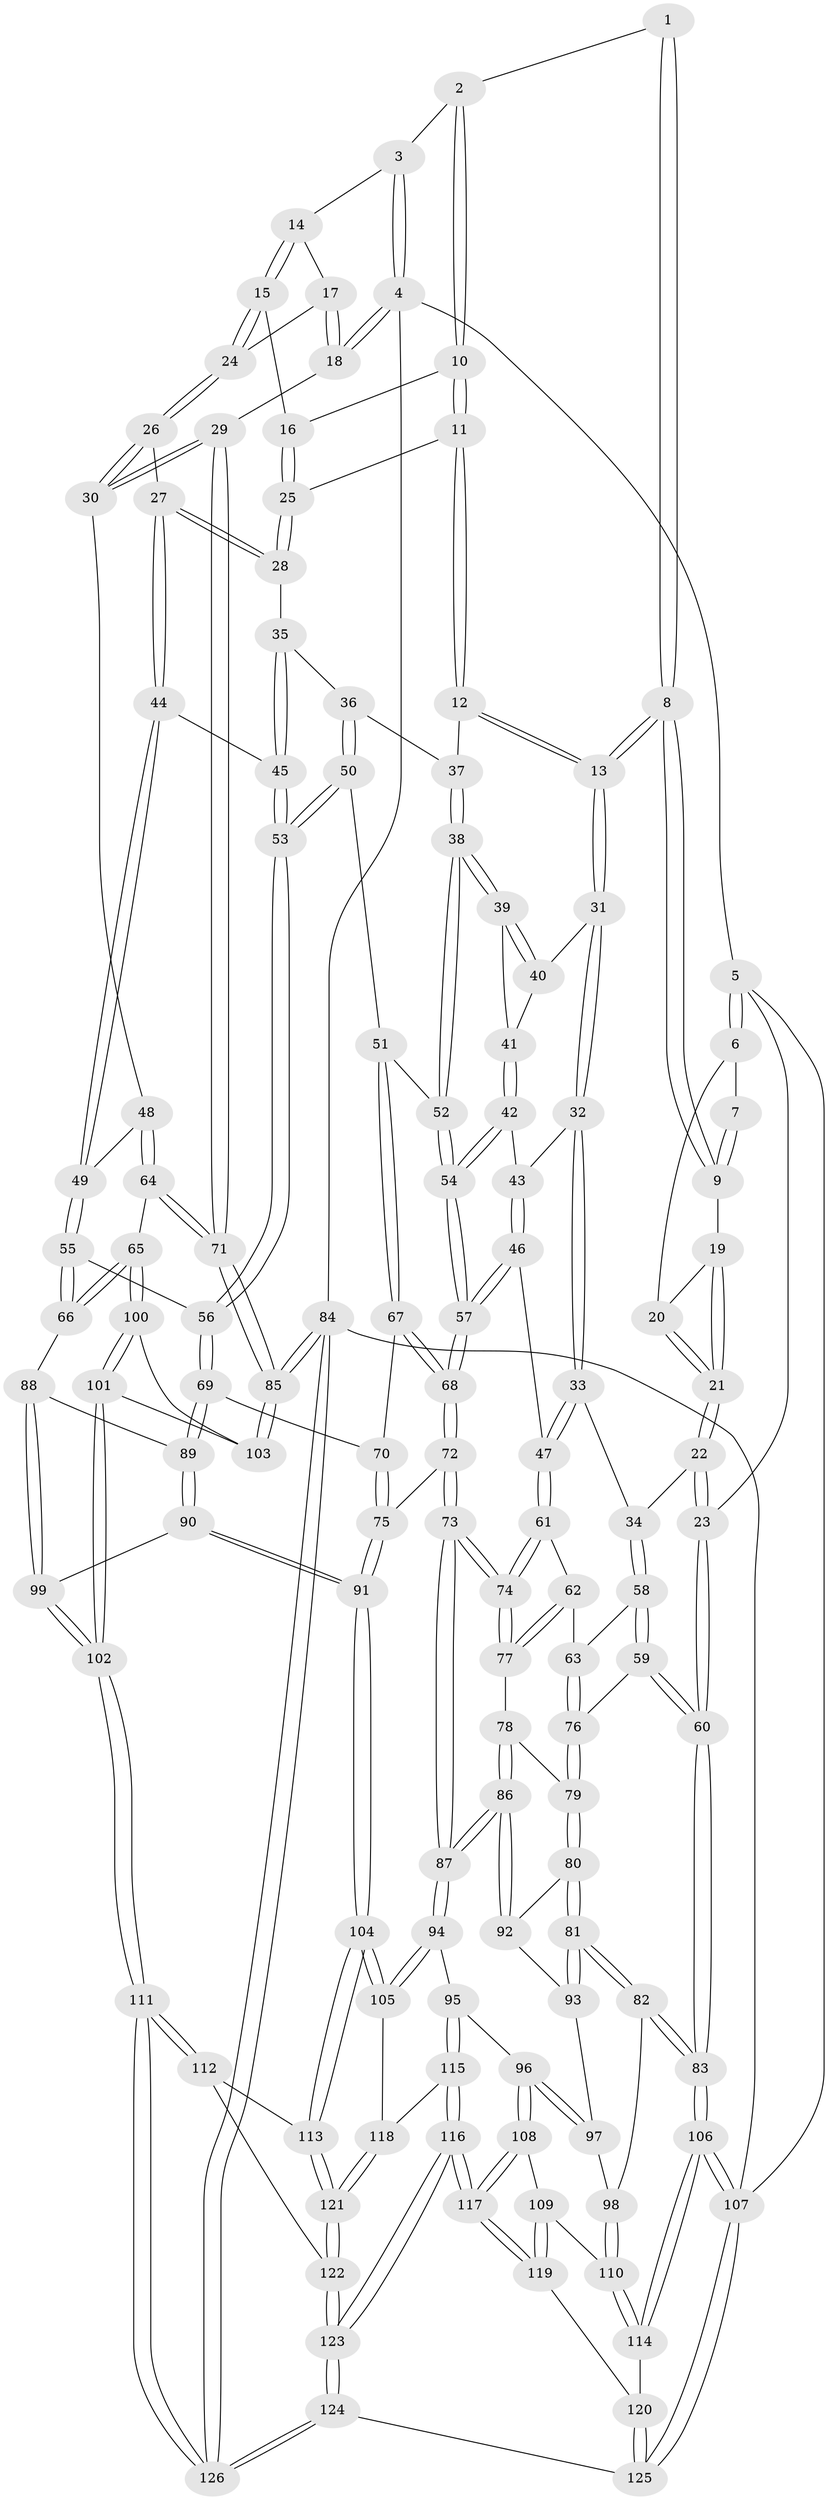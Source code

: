 // coarse degree distribution, {3: 0.1643835616438356, 4: 0.410958904109589, 7: 0.0136986301369863, 6: 0.0684931506849315, 5: 0.3424657534246575}
// Generated by graph-tools (version 1.1) at 2025/42/03/06/25 10:42:34]
// undirected, 126 vertices, 312 edges
graph export_dot {
graph [start="1"]
  node [color=gray90,style=filled];
  1 [pos="+0.5840852468046094+0"];
  2 [pos="+0.6487441768689394+0"];
  3 [pos="+0.8369413465600464+0"];
  4 [pos="+1+0"];
  5 [pos="+0+0"];
  6 [pos="+0+0"];
  7 [pos="+0.24632670976007615+0"];
  8 [pos="+0.3950908202966214+0.17064798999811762"];
  9 [pos="+0.35051577882675505+0.15216121379883804"];
  10 [pos="+0.6504514862872876+0"];
  11 [pos="+0.6262223791859637+0.1554219355890773"];
  12 [pos="+0.5295313677506838+0.20944357339044398"];
  13 [pos="+0.4070034006725086+0.1863417046946278"];
  14 [pos="+0.858271762557785+0.028369057698993384"];
  15 [pos="+0.8270641961350067+0.1439971485191977"];
  16 [pos="+0.7887975077202288+0.15140086849325685"];
  17 [pos="+0.953794880605213+0.12516056253791505"];
  18 [pos="+1+0.02012789608824808"];
  19 [pos="+0.3017116363237288+0.1571625086484424"];
  20 [pos="+0.044631655304086006+0"];
  21 [pos="+0.130294481224337+0.23994259339476473"];
  22 [pos="+0.12215054478305963+0.2565356052353765"];
  23 [pos="+0+0.2573776777989454"];
  24 [pos="+0.8825182856340389+0.18143268177953226"];
  25 [pos="+0.7125791809868872+0.20314780465120674"];
  26 [pos="+0.889533809517986+0.20983157826242466"];
  27 [pos="+0.8225475033618636+0.3082133444882761"];
  28 [pos="+0.7276687448171235+0.2542271928477471"];
  29 [pos="+1+0.32892625767485684"];
  30 [pos="+1+0.33697589118812393"];
  31 [pos="+0.3919375864921195+0.24965306714039878"];
  32 [pos="+0.374746373972378+0.28336783933532794"];
  33 [pos="+0.21428048219003276+0.3874952013965017"];
  34 [pos="+0.15697238588427528+0.3586149381325861"];
  35 [pos="+0.6941568761492395+0.30568722481355043"];
  36 [pos="+0.6292094036306642+0.3359381738610798"];
  37 [pos="+0.5416517756003626+0.24598446733030688"];
  38 [pos="+0.5182758355911052+0.3772380515811655"];
  39 [pos="+0.4912795065951643+0.36186638101947527"];
  40 [pos="+0.4150803173403719+0.2808469823555957"];
  41 [pos="+0.45026434123333003+0.36291627249110175"];
  42 [pos="+0.4088117978998305+0.4162115816790487"];
  43 [pos="+0.375679595276752+0.2887093391617349"];
  44 [pos="+0.8450838917249026+0.3644695364340233"];
  45 [pos="+0.7237939345791466+0.3898219315916791"];
  46 [pos="+0.32036901161718623+0.4687309570399119"];
  47 [pos="+0.24258386081358793+0.42759667962981773"];
  48 [pos="+0.9472740613602595+0.3947538497491522"];
  49 [pos="+0.8713451144293306+0.3918646607594511"];
  50 [pos="+0.6070493092415714+0.42245968415233426"];
  51 [pos="+0.5372053939238713+0.4382460689512029"];
  52 [pos="+0.5357268376532779+0.4375382979588216"];
  53 [pos="+0.6797850439465083+0.45947088374006245"];
  54 [pos="+0.41191914460117707+0.4579297279011245"];
  55 [pos="+0.7897377680655705+0.5260794553135957"];
  56 [pos="+0.7051632048599867+0.5019920334731068"];
  57 [pos="+0.36643046950764097+0.49811850405220176"];
  58 [pos="+0.10805292709144614+0.4118912145900272"];
  59 [pos="+0+0.480313133223969"];
  60 [pos="+0+0.5021438187426942"];
  61 [pos="+0.20546784007765737+0.5287797551209579"];
  62 [pos="+0.14869158115414596+0.549877455452582"];
  63 [pos="+0.1221664676879736+0.5422998545444591"];
  64 [pos="+0.9360369923101651+0.58645307560386"];
  65 [pos="+0.8467062768832622+0.6252293863343671"];
  66 [pos="+0.8399824067012347+0.622775057158947"];
  67 [pos="+0.543487879056605+0.5095604099295039"];
  68 [pos="+0.3722597512258316+0.593306108964284"];
  69 [pos="+0.6477173221305423+0.5689468434785713"];
  70 [pos="+0.5513597918471608+0.5331811429219042"];
  71 [pos="+1+0.6115846257092072"];
  72 [pos="+0.3721286382363144+0.5957580508726152"];
  73 [pos="+0.29214912534241083+0.6648700051091675"];
  74 [pos="+0.26637679367826944+0.6309307906536893"];
  75 [pos="+0.5005077915091425+0.6573048540019377"];
  76 [pos="+0.09133817758044883+0.5641306033053832"];
  77 [pos="+0.15635926481894502+0.5710908184247938"];
  78 [pos="+0.15718986875482915+0.6026291952467723"];
  79 [pos="+0.07942909147060574+0.618740221257541"];
  80 [pos="+0.07637065665002472+0.6261785993707658"];
  81 [pos="+0.018081740237048602+0.6715895396905497"];
  82 [pos="+0+0.7094553557303812"];
  83 [pos="+0+0.7407354192673484"];
  84 [pos="+1+1"];
  85 [pos="+1+0.7883355810503846"];
  86 [pos="+0.1913987969973733+0.6661117671111192"];
  87 [pos="+0.27846696657943504+0.6906613461297227"];
  88 [pos="+0.8078915300836486+0.6433951449745354"];
  89 [pos="+0.6425551216020106+0.6135519959422908"];
  90 [pos="+0.5875719389311168+0.7171494793819383"];
  91 [pos="+0.5615833763191767+0.7334290102765603"];
  92 [pos="+0.17960860768272216+0.6666748602753609"];
  93 [pos="+0.12027068000127052+0.7039304979676299"];
  94 [pos="+0.27854896860185824+0.7381609024631569"];
  95 [pos="+0.2674972101188655+0.7643998945050076"];
  96 [pos="+0.22189299109534777+0.786374646364385"];
  97 [pos="+0.12238695174628386+0.723104783348259"];
  98 [pos="+0.0945174129325804+0.7638145605590351"];
  99 [pos="+0.7393738872247273+0.7147551181008922"];
  100 [pos="+0.8884788267747736+0.7123038167017847"];
  101 [pos="+0.8036769972288335+0.9165147778899931"];
  102 [pos="+0.8003852589466373+0.9200406719353655"];
  103 [pos="+1+0.7877054744941719"];
  104 [pos="+0.5521975556989123+0.7774684465551789"];
  105 [pos="+0.4919438794063349+0.7954982800827465"];
  106 [pos="+0+0.8162289986584677"];
  107 [pos="+0+1"];
  108 [pos="+0.1897372431662465+0.8078507821392068"];
  109 [pos="+0.1647918673389475+0.8190356950273945"];
  110 [pos="+0.1464095781986807+0.8132267944132023"];
  111 [pos="+0.761197013768439+1"];
  112 [pos="+0.628986598333406+0.8845833615955829"];
  113 [pos="+0.5768598466791747+0.825382740486508"];
  114 [pos="+0+0.8693887978044847"];
  115 [pos="+0.3176959282240091+0.8845266169529039"];
  116 [pos="+0.32111617425689654+1"];
  117 [pos="+0.22753332511449656+0.9574806056816703"];
  118 [pos="+0.45800769969879296+0.8300668998072792"];
  119 [pos="+0.13944858583471087+0.8923607121784263"];
  120 [pos="+0.08028453999120772+0.9384888796120511"];
  121 [pos="+0.3966252047475216+1"];
  122 [pos="+0.38891165711719633+1"];
  123 [pos="+0.33642454854319787+1"];
  124 [pos="+0.33143789931294554+1"];
  125 [pos="+0.2165703574724067+1"];
  126 [pos="+0.8013252118886341+1"];
  1 -- 2;
  1 -- 8;
  1 -- 8;
  2 -- 3;
  2 -- 10;
  2 -- 10;
  3 -- 4;
  3 -- 4;
  3 -- 14;
  4 -- 5;
  4 -- 18;
  4 -- 18;
  4 -- 84;
  5 -- 6;
  5 -- 6;
  5 -- 23;
  5 -- 107;
  6 -- 7;
  6 -- 20;
  7 -- 9;
  7 -- 9;
  8 -- 9;
  8 -- 9;
  8 -- 13;
  8 -- 13;
  9 -- 19;
  10 -- 11;
  10 -- 11;
  10 -- 16;
  11 -- 12;
  11 -- 12;
  11 -- 25;
  12 -- 13;
  12 -- 13;
  12 -- 37;
  13 -- 31;
  13 -- 31;
  14 -- 15;
  14 -- 15;
  14 -- 17;
  15 -- 16;
  15 -- 24;
  15 -- 24;
  16 -- 25;
  16 -- 25;
  17 -- 18;
  17 -- 18;
  17 -- 24;
  18 -- 29;
  19 -- 20;
  19 -- 21;
  19 -- 21;
  20 -- 21;
  20 -- 21;
  21 -- 22;
  21 -- 22;
  22 -- 23;
  22 -- 23;
  22 -- 34;
  23 -- 60;
  23 -- 60;
  24 -- 26;
  24 -- 26;
  25 -- 28;
  25 -- 28;
  26 -- 27;
  26 -- 30;
  26 -- 30;
  27 -- 28;
  27 -- 28;
  27 -- 44;
  27 -- 44;
  28 -- 35;
  29 -- 30;
  29 -- 30;
  29 -- 71;
  29 -- 71;
  30 -- 48;
  31 -- 32;
  31 -- 32;
  31 -- 40;
  32 -- 33;
  32 -- 33;
  32 -- 43;
  33 -- 34;
  33 -- 47;
  33 -- 47;
  34 -- 58;
  34 -- 58;
  35 -- 36;
  35 -- 45;
  35 -- 45;
  36 -- 37;
  36 -- 50;
  36 -- 50;
  37 -- 38;
  37 -- 38;
  38 -- 39;
  38 -- 39;
  38 -- 52;
  38 -- 52;
  39 -- 40;
  39 -- 40;
  39 -- 41;
  40 -- 41;
  41 -- 42;
  41 -- 42;
  42 -- 43;
  42 -- 54;
  42 -- 54;
  43 -- 46;
  43 -- 46;
  44 -- 45;
  44 -- 49;
  44 -- 49;
  45 -- 53;
  45 -- 53;
  46 -- 47;
  46 -- 57;
  46 -- 57;
  47 -- 61;
  47 -- 61;
  48 -- 49;
  48 -- 64;
  48 -- 64;
  49 -- 55;
  49 -- 55;
  50 -- 51;
  50 -- 53;
  50 -- 53;
  51 -- 52;
  51 -- 67;
  51 -- 67;
  52 -- 54;
  52 -- 54;
  53 -- 56;
  53 -- 56;
  54 -- 57;
  54 -- 57;
  55 -- 56;
  55 -- 66;
  55 -- 66;
  56 -- 69;
  56 -- 69;
  57 -- 68;
  57 -- 68;
  58 -- 59;
  58 -- 59;
  58 -- 63;
  59 -- 60;
  59 -- 60;
  59 -- 76;
  60 -- 83;
  60 -- 83;
  61 -- 62;
  61 -- 74;
  61 -- 74;
  62 -- 63;
  62 -- 77;
  62 -- 77;
  63 -- 76;
  63 -- 76;
  64 -- 65;
  64 -- 71;
  64 -- 71;
  65 -- 66;
  65 -- 66;
  65 -- 100;
  65 -- 100;
  66 -- 88;
  67 -- 68;
  67 -- 68;
  67 -- 70;
  68 -- 72;
  68 -- 72;
  69 -- 70;
  69 -- 89;
  69 -- 89;
  70 -- 75;
  70 -- 75;
  71 -- 85;
  71 -- 85;
  72 -- 73;
  72 -- 73;
  72 -- 75;
  73 -- 74;
  73 -- 74;
  73 -- 87;
  73 -- 87;
  74 -- 77;
  74 -- 77;
  75 -- 91;
  75 -- 91;
  76 -- 79;
  76 -- 79;
  77 -- 78;
  78 -- 79;
  78 -- 86;
  78 -- 86;
  79 -- 80;
  79 -- 80;
  80 -- 81;
  80 -- 81;
  80 -- 92;
  81 -- 82;
  81 -- 82;
  81 -- 93;
  81 -- 93;
  82 -- 83;
  82 -- 83;
  82 -- 98;
  83 -- 106;
  83 -- 106;
  84 -- 85;
  84 -- 85;
  84 -- 126;
  84 -- 126;
  84 -- 107;
  85 -- 103;
  85 -- 103;
  86 -- 87;
  86 -- 87;
  86 -- 92;
  86 -- 92;
  87 -- 94;
  87 -- 94;
  88 -- 89;
  88 -- 99;
  88 -- 99;
  89 -- 90;
  89 -- 90;
  90 -- 91;
  90 -- 91;
  90 -- 99;
  91 -- 104;
  91 -- 104;
  92 -- 93;
  93 -- 97;
  94 -- 95;
  94 -- 105;
  94 -- 105;
  95 -- 96;
  95 -- 115;
  95 -- 115;
  96 -- 97;
  96 -- 97;
  96 -- 108;
  96 -- 108;
  97 -- 98;
  98 -- 110;
  98 -- 110;
  99 -- 102;
  99 -- 102;
  100 -- 101;
  100 -- 101;
  100 -- 103;
  101 -- 102;
  101 -- 102;
  101 -- 103;
  102 -- 111;
  102 -- 111;
  104 -- 105;
  104 -- 105;
  104 -- 113;
  104 -- 113;
  105 -- 118;
  106 -- 107;
  106 -- 107;
  106 -- 114;
  106 -- 114;
  107 -- 125;
  107 -- 125;
  108 -- 109;
  108 -- 117;
  108 -- 117;
  109 -- 110;
  109 -- 119;
  109 -- 119;
  110 -- 114;
  110 -- 114;
  111 -- 112;
  111 -- 112;
  111 -- 126;
  111 -- 126;
  112 -- 113;
  112 -- 122;
  113 -- 121;
  113 -- 121;
  114 -- 120;
  115 -- 116;
  115 -- 116;
  115 -- 118;
  116 -- 117;
  116 -- 117;
  116 -- 123;
  116 -- 123;
  117 -- 119;
  117 -- 119;
  118 -- 121;
  118 -- 121;
  119 -- 120;
  120 -- 125;
  120 -- 125;
  121 -- 122;
  121 -- 122;
  122 -- 123;
  122 -- 123;
  123 -- 124;
  123 -- 124;
  124 -- 125;
  124 -- 126;
  124 -- 126;
}
